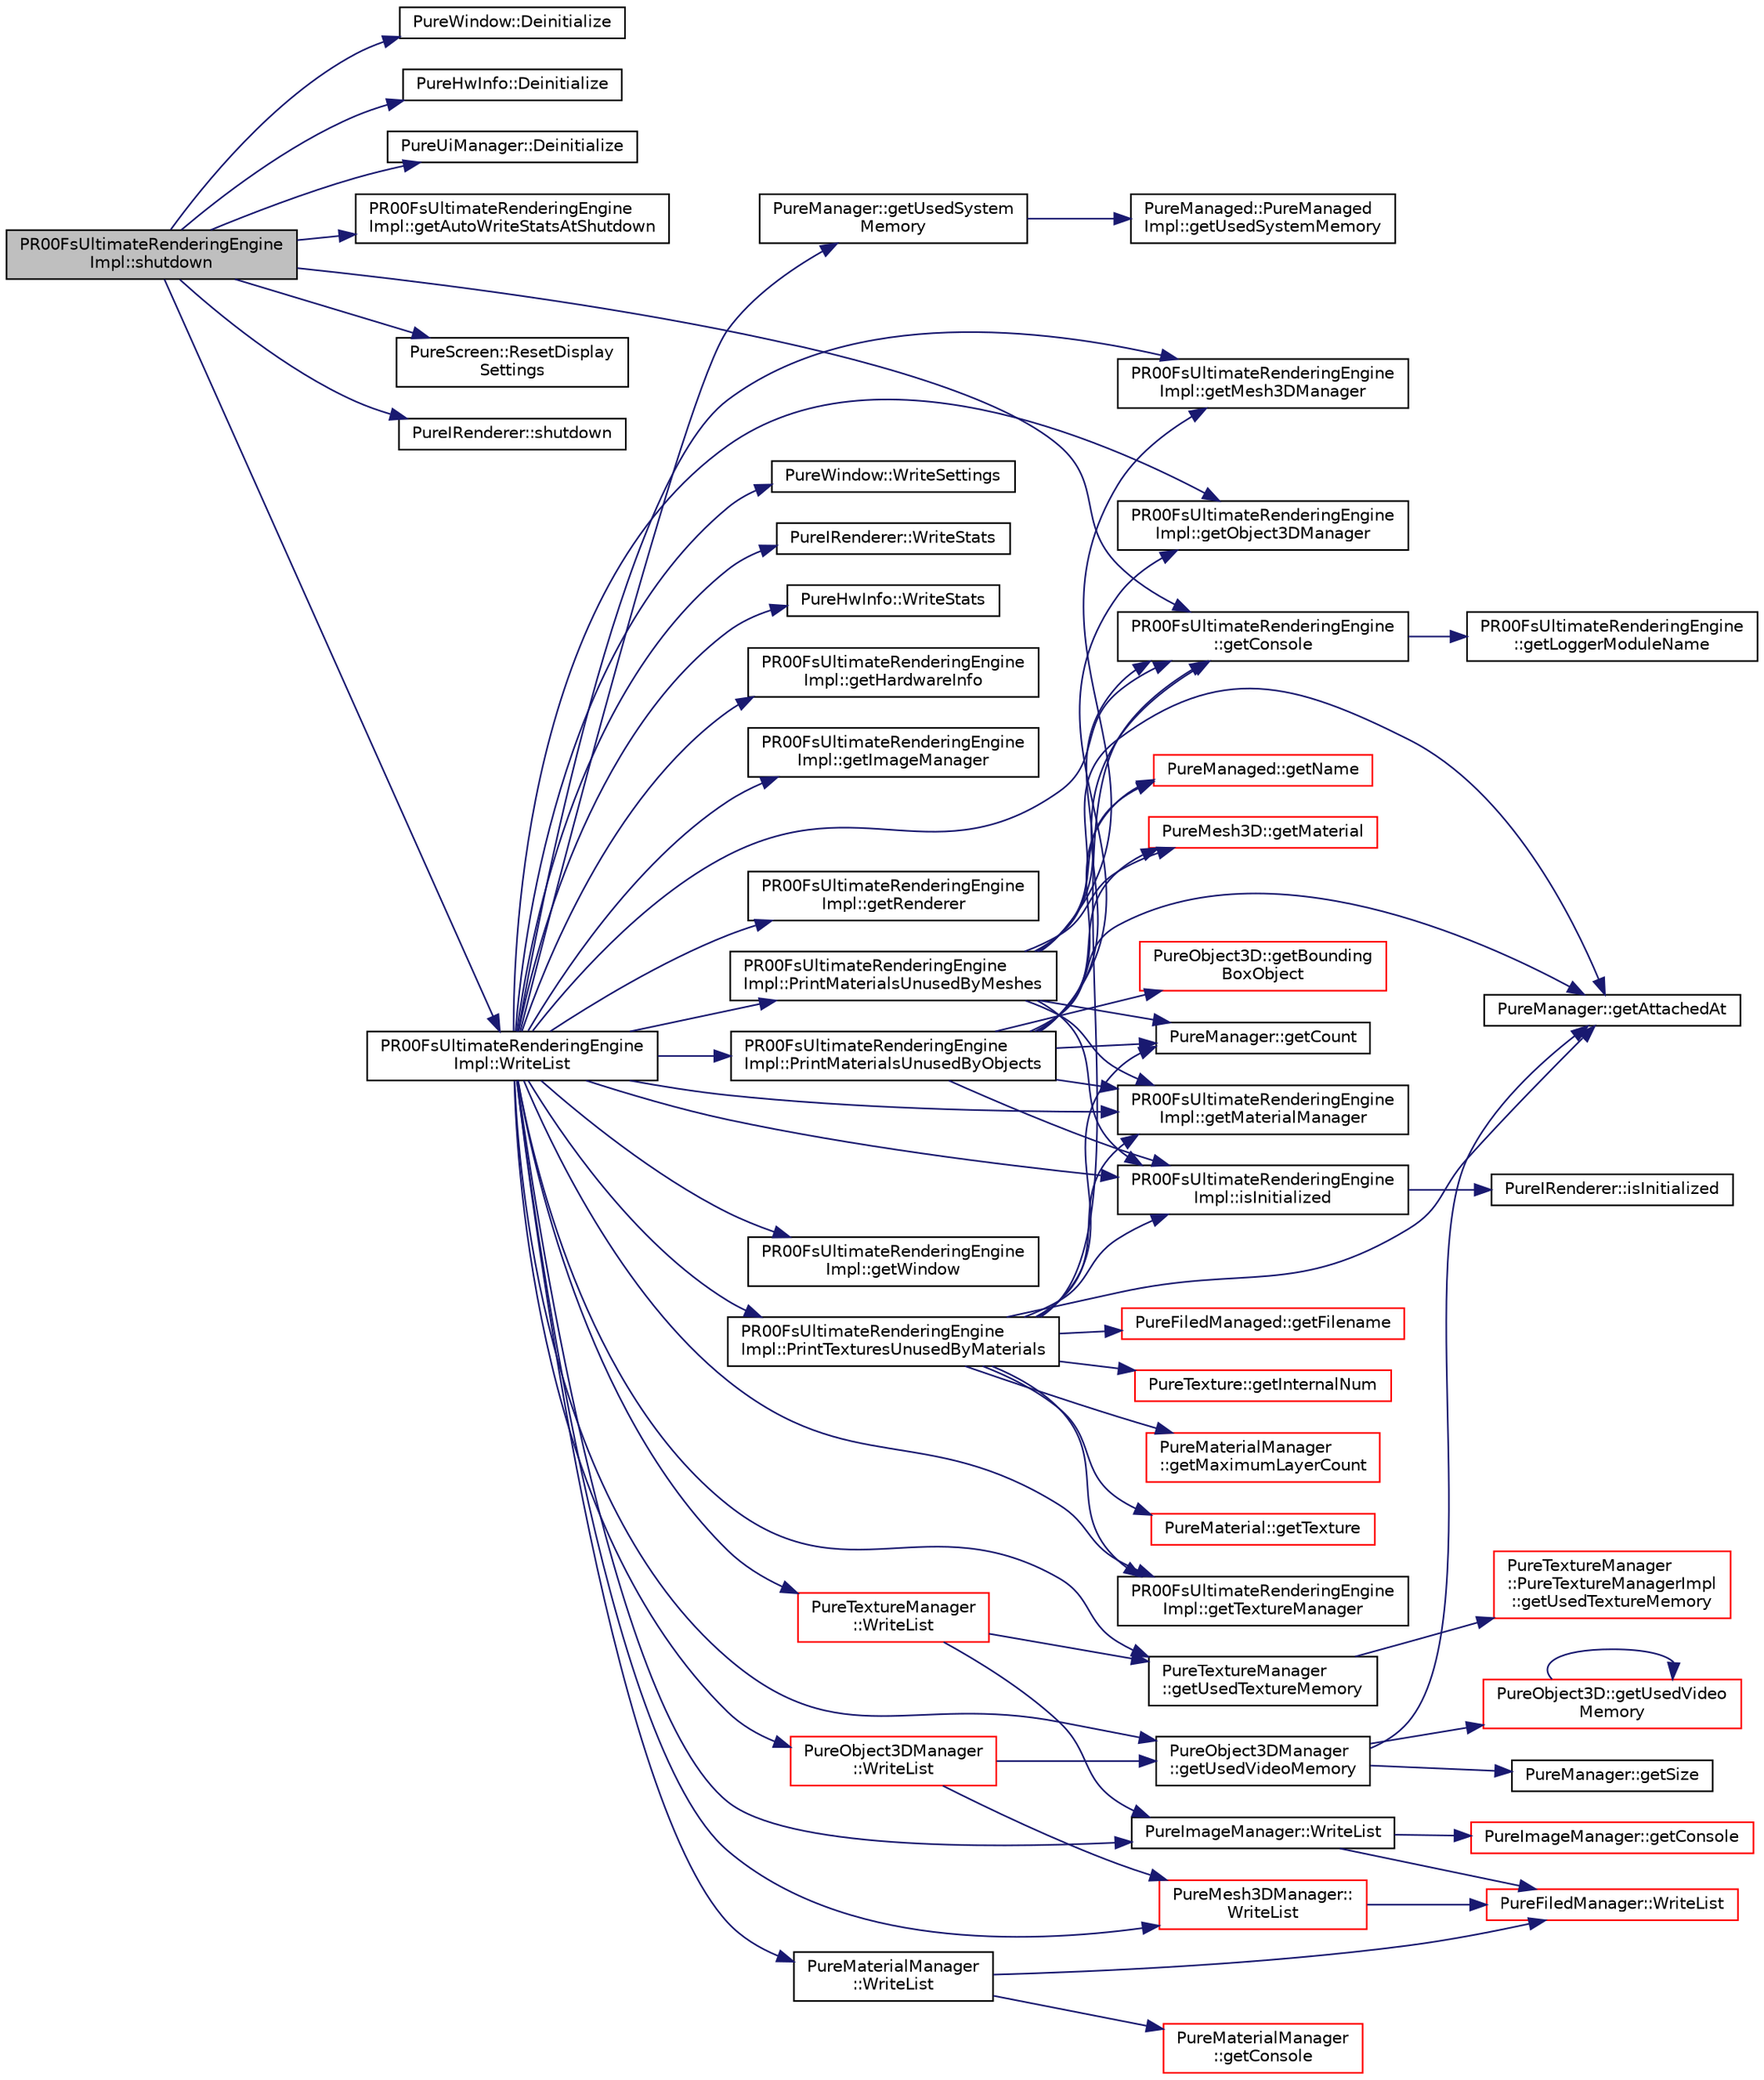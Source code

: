 digraph "PR00FsUltimateRenderingEngineImpl::shutdown"
{
 // LATEX_PDF_SIZE
  edge [fontname="Helvetica",fontsize="10",labelfontname="Helvetica",labelfontsize="10"];
  node [fontname="Helvetica",fontsize="10",shape=record];
  rankdir="LR";
  Node1 [label="PR00FsUltimateRenderingEngine\lImpl::shutdown",height=0.2,width=0.4,color="black", fillcolor="grey75", style="filled", fontcolor="black",tooltip="This stops the engine."];
  Node1 -> Node2 [color="midnightblue",fontsize="10",style="solid",fontname="Helvetica"];
  Node2 [label="PureWindow::Deinitialize",height=0.2,width=0.4,color="black", fillcolor="white", style="filled",URL="$class_pure_window.html#a7d8914f933169c9053561f72fcb219b5",tooltip="This deletes the window, then initialize() can be called again later."];
  Node1 -> Node3 [color="midnightblue",fontsize="10",style="solid",fontname="Helvetica"];
  Node3 [label="PureHwInfo::Deinitialize",height=0.2,width=0.4,color="black", fillcolor="white", style="filled",URL="$class_pure_hw_info.html#ae804908d8165b712ceb48d58598d0f96",tooltip="Deinitializes the singleton instance."];
  Node1 -> Node4 [color="midnightblue",fontsize="10",style="solid",fontname="Helvetica"];
  Node4 [label="PureUiManager::Deinitialize",height=0.2,width=0.4,color="black", fillcolor="white", style="filled",URL="$class_pure_ui_manager.html#a5d179749ae2c7578bddd4fcb9a308742",tooltip="This deletes all UI elements and allocated resources, Initialize() can be called again later."];
  Node1 -> Node5 [color="midnightblue",fontsize="10",style="solid",fontname="Helvetica"];
  Node5 [label="PR00FsUltimateRenderingEngine\lImpl::getAutoWriteStatsAtShutdown",height=0.2,width=0.4,color="black", fillcolor="white", style="filled",URL="$class_p_r00_fs_ultimate_rendering_engine_impl.html#a9cf79fd87de0679d654d196c77f1b2b1",tooltip="Checks if invoke of WriteList() would happen at the beginning of shutdown()."];
  Node1 -> Node6 [color="midnightblue",fontsize="10",style="solid",fontname="Helvetica"];
  Node6 [label="PR00FsUltimateRenderingEngine\l::getConsole",height=0.2,width=0.4,color="black", fillcolor="white", style="filled",URL="$class_p_r00_fs_ultimate_rendering_engine.html#a5bcf1d9cc74a732a647fa4138f74f476",tooltip="Returns access to console preset with logger module name as this class."];
  Node6 -> Node7 [color="midnightblue",fontsize="10",style="solid",fontname="Helvetica"];
  Node7 [label="PR00FsUltimateRenderingEngine\l::getLoggerModuleName",height=0.2,width=0.4,color="black", fillcolor="white", style="filled",URL="$class_p_r00_fs_ultimate_rendering_engine.html#a95bc1e80a8e0a3fbdc0d0b57cd7197a6",tooltip="Returns the logger module name of this class."];
  Node1 -> Node8 [color="midnightblue",fontsize="10",style="solid",fontname="Helvetica"];
  Node8 [label="PureScreen::ResetDisplay\lSettings",height=0.2,width=0.4,color="black", fillcolor="white", style="filled",URL="$class_pure_screen.html#a23c2e1349518c27ae174f32fd539b024",tooltip="Resets the original display settings."];
  Node1 -> Node9 [color="midnightblue",fontsize="10",style="solid",fontname="Helvetica"];
  Node9 [label="PureIRenderer::shutdown",height=0.2,width=0.4,color="black", fillcolor="white", style="filled",URL="$class_pure_i_renderer.html#aa3cf349f04d0336a30c5d7a8b90fb0b5",tooltip="This stops the renderer."];
  Node1 -> Node10 [color="midnightblue",fontsize="10",style="solid",fontname="Helvetica"];
  Node10 [label="PR00FsUltimateRenderingEngine\lImpl::WriteList",height=0.2,width=0.4,color="black", fillcolor="white", style="filled",URL="$class_p_r00_fs_ultimate_rendering_engine_impl.html#a8b8d42c3a58e4292056073da53596824",tooltip="Invoke WriteList() of all children instances."];
  Node10 -> Node6 [color="midnightblue",fontsize="10",style="solid",fontname="Helvetica"];
  Node10 -> Node11 [color="midnightblue",fontsize="10",style="solid",fontname="Helvetica"];
  Node11 [label="PR00FsUltimateRenderingEngine\lImpl::getHardwareInfo",height=0.2,width=0.4,color="black", fillcolor="white", style="filled",URL="$class_p_r00_fs_ultimate_rendering_engine_impl.html#a0687de26bbab56b909d7a44f85074ee3",tooltip="Get access to hardware information."];
  Node10 -> Node12 [color="midnightblue",fontsize="10",style="solid",fontname="Helvetica"];
  Node12 [label="PR00FsUltimateRenderingEngine\lImpl::getImageManager",height=0.2,width=0.4,color="black", fillcolor="white", style="filled",URL="$class_p_r00_fs_ultimate_rendering_engine_impl.html#a3b3506ee1874925e3e9f88be686e1e8b",tooltip="Get access to image handler functions."];
  Node10 -> Node13 [color="midnightblue",fontsize="10",style="solid",fontname="Helvetica"];
  Node13 [label="PR00FsUltimateRenderingEngine\lImpl::getMaterialManager",height=0.2,width=0.4,color="black", fillcolor="white", style="filled",URL="$class_p_r00_fs_ultimate_rendering_engine_impl.html#a505a8e844b86a454aee09979647e00db",tooltip="Get access to material handler functions."];
  Node10 -> Node14 [color="midnightblue",fontsize="10",style="solid",fontname="Helvetica"];
  Node14 [label="PR00FsUltimateRenderingEngine\lImpl::getMesh3DManager",height=0.2,width=0.4,color="black", fillcolor="white", style="filled",URL="$class_p_r00_fs_ultimate_rendering_engine_impl.html#a5e000c1965e2d401186a0df6fa9e5413",tooltip="Get access to Mesh3D handler functions."];
  Node10 -> Node15 [color="midnightblue",fontsize="10",style="solid",fontname="Helvetica"];
  Node15 [label="PR00FsUltimateRenderingEngine\lImpl::getObject3DManager",height=0.2,width=0.4,color="black", fillcolor="white", style="filled",URL="$class_p_r00_fs_ultimate_rendering_engine_impl.html#ae2fbde96c3793f18116b5e77a345a9a8",tooltip="Get access to Object3D handler functions."];
  Node10 -> Node16 [color="midnightblue",fontsize="10",style="solid",fontname="Helvetica"];
  Node16 [label="PR00FsUltimateRenderingEngine\lImpl::getRenderer",height=0.2,width=0.4,color="black", fillcolor="white", style="filled",URL="$class_p_r00_fs_ultimate_rendering_engine_impl.html#ada925ee7409e3382531456039127dd73",tooltip="Get access to the selected renderer."];
  Node10 -> Node17 [color="midnightblue",fontsize="10",style="solid",fontname="Helvetica"];
  Node17 [label="PR00FsUltimateRenderingEngine\lImpl::getTextureManager",height=0.2,width=0.4,color="black", fillcolor="white", style="filled",URL="$class_p_r00_fs_ultimate_rendering_engine_impl.html#abd818112cc75ceff172d4a503a51bd68",tooltip="Get access to texture handler functions."];
  Node10 -> Node18 [color="midnightblue",fontsize="10",style="solid",fontname="Helvetica"];
  Node18 [label="PureManager::getUsedSystem\lMemory",height=0.2,width=0.4,color="black", fillcolor="white", style="filled",URL="$class_pure_manager.html#a5dab602841941076717e001ec875b5a0",tooltip="Gets the amount of allocated system memory for all manageds owner by this manager."];
  Node18 -> Node19 [color="midnightblue",fontsize="10",style="solid",fontname="Helvetica"];
  Node19 [label="PureManaged::PureManaged\lImpl::getUsedSystemMemory",height=0.2,width=0.4,color="black", fillcolor="white", style="filled",URL="$class_pure_managed_1_1_pure_managed_impl.html#a3586dd5d6a8543342f7814593d055b46",tooltip="Gets the amount of allocated system memory for this managed."];
  Node10 -> Node20 [color="midnightblue",fontsize="10",style="solid",fontname="Helvetica"];
  Node20 [label="PureTextureManager\l::getUsedTextureMemory",height=0.2,width=0.4,color="black", fillcolor="white", style="filled",URL="$class_pure_texture_manager.html#a60abc93f3d9915ca740ad1246ad38804",tooltip="Gets the total amount of allocated VRAM by all of the textures."];
  Node20 -> Node21 [color="midnightblue",fontsize="10",style="solid",fontname="Helvetica"];
  Node21 [label="PureTextureManager\l::PureTextureManagerImpl\l::getUsedTextureMemory",height=0.2,width=0.4,color="red", fillcolor="white", style="filled",URL="$class_pure_texture_manager_1_1_pure_texture_manager_impl.html#ab4a35cb4e3ca0602056b2276018f843e",tooltip=" "];
  Node10 -> Node24 [color="midnightblue",fontsize="10",style="solid",fontname="Helvetica"];
  Node24 [label="PureObject3DManager\l::getUsedVideoMemory",height=0.2,width=0.4,color="black", fillcolor="white", style="filled",URL="$class_pure_object3_d_manager.html#afa55c3c5b2eeaf37d9f8f9e730a0fe0d",tooltip="Gets the amount of allocated video memory for all objects owner by this manager."];
  Node24 -> Node25 [color="midnightblue",fontsize="10",style="solid",fontname="Helvetica"];
  Node25 [label="PureManager::getAttachedAt",height=0.2,width=0.4,color="black", fillcolor="white", style="filled",URL="$class_pure_manager.html#a9dc649f2708925167bec9d35c5cd1dac",tooltip="Gets the pointer to the managed at the given index."];
  Node24 -> Node26 [color="midnightblue",fontsize="10",style="solid",fontname="Helvetica"];
  Node26 [label="PureManager::getSize",height=0.2,width=0.4,color="black", fillcolor="white", style="filled",URL="$class_pure_manager.html#ab0e16425f31ab0363649bfacdecec94d",tooltip="Gets the number of allocated slots for managed objects; getSize() >= getCount()."];
  Node24 -> Node27 [color="midnightblue",fontsize="10",style="solid",fontname="Helvetica"];
  Node27 [label="PureObject3D::getUsedVideo\lMemory",height=0.2,width=0.4,color="red", fillcolor="white", style="filled",URL="$class_pure_object3_d.html#a5ade8572603164e7954987b22f764560",tooltip="Gets the amount of allocated video memory."];
  Node27 -> Node27 [color="midnightblue",fontsize="10",style="solid",fontname="Helvetica"];
  Node10 -> Node53 [color="midnightblue",fontsize="10",style="solid",fontname="Helvetica"];
  Node53 [label="PR00FsUltimateRenderingEngine\lImpl::getWindow",height=0.2,width=0.4,color="black", fillcolor="white", style="filled",URL="$class_p_r00_fs_ultimate_rendering_engine_impl.html#a8af9cb960ec65b379864b2d702d63374",tooltip="Get access to window manipulation functions."];
  Node10 -> Node54 [color="midnightblue",fontsize="10",style="solid",fontname="Helvetica"];
  Node54 [label="PR00FsUltimateRenderingEngine\lImpl::isInitialized",height=0.2,width=0.4,color="black", fillcolor="white", style="filled",URL="$class_p_r00_fs_ultimate_rendering_engine_impl.html#aee0addbb450f00c2dc8c57530cac7b8c",tooltip="Gets the state of the engine."];
  Node54 -> Node55 [color="midnightblue",fontsize="10",style="solid",fontname="Helvetica"];
  Node55 [label="PureIRenderer::isInitialized",height=0.2,width=0.4,color="black", fillcolor="white", style="filled",URL="$class_pure_i_renderer.html#ad241be1a3da0de7abb0655f5aa39e21f",tooltip="Gets the state of the renderer."];
  Node10 -> Node56 [color="midnightblue",fontsize="10",style="solid",fontname="Helvetica"];
  Node56 [label="PR00FsUltimateRenderingEngine\lImpl::PrintMaterialsUnusedByMeshes",height=0.2,width=0.4,color="black", fillcolor="white", style="filled",URL="$class_p_r00_fs_ultimate_rendering_engine_impl.html#a6e4e023a40fb60ca8bef4ec98b2bcd0e",tooltip=" "];
  Node56 -> Node25 [color="midnightblue",fontsize="10",style="solid",fontname="Helvetica"];
  Node56 -> Node6 [color="midnightblue",fontsize="10",style="solid",fontname="Helvetica"];
  Node56 -> Node57 [color="midnightblue",fontsize="10",style="solid",fontname="Helvetica"];
  Node57 [label="PureManager::getCount",height=0.2,width=0.4,color="black", fillcolor="white", style="filled",URL="$class_pure_manager.html#a00243cdb714c13e7a80ad2b4d2640d72",tooltip="Gets the number of managed objects."];
  Node56 -> Node35 [color="midnightblue",fontsize="10",style="solid",fontname="Helvetica"];
  Node35 [label="PureMesh3D::getMaterial",height=0.2,width=0.4,color="red", fillcolor="white", style="filled",URL="$class_pure_mesh3_d.html#a5a24f2851af802c62d43f211828302ce",tooltip="Gets the material."];
  Node56 -> Node13 [color="midnightblue",fontsize="10",style="solid",fontname="Helvetica"];
  Node56 -> Node14 [color="midnightblue",fontsize="10",style="solid",fontname="Helvetica"];
  Node56 -> Node58 [color="midnightblue",fontsize="10",style="solid",fontname="Helvetica"];
  Node58 [label="PureManaged::getName",height=0.2,width=0.4,color="red", fillcolor="white", style="filled",URL="$class_pure_managed.html#a74b5976e4f3d08a276624c1068d3b6e4",tooltip="Gets the name."];
  Node56 -> Node54 [color="midnightblue",fontsize="10",style="solid",fontname="Helvetica"];
  Node10 -> Node60 [color="midnightblue",fontsize="10",style="solid",fontname="Helvetica"];
  Node60 [label="PR00FsUltimateRenderingEngine\lImpl::PrintMaterialsUnusedByObjects",height=0.2,width=0.4,color="black", fillcolor="white", style="filled",URL="$class_p_r00_fs_ultimate_rendering_engine_impl.html#ab6c2dd2ede50c009d895068d418a9644",tooltip=" "];
  Node60 -> Node25 [color="midnightblue",fontsize="10",style="solid",fontname="Helvetica"];
  Node60 -> Node61 [color="midnightblue",fontsize="10",style="solid",fontname="Helvetica"];
  Node61 [label="PureObject3D::getBounding\lBoxObject",height=0.2,width=0.4,color="red", fillcolor="white", style="filled",URL="$class_pure_object3_d.html#a0d36d0595c3c0974542d8320b04f988a",tooltip="Gets the bounding box object used for occlusion tests."];
  Node60 -> Node6 [color="midnightblue",fontsize="10",style="solid",fontname="Helvetica"];
  Node60 -> Node57 [color="midnightblue",fontsize="10",style="solid",fontname="Helvetica"];
  Node60 -> Node35 [color="midnightblue",fontsize="10",style="solid",fontname="Helvetica"];
  Node60 -> Node13 [color="midnightblue",fontsize="10",style="solid",fontname="Helvetica"];
  Node60 -> Node58 [color="midnightblue",fontsize="10",style="solid",fontname="Helvetica"];
  Node60 -> Node15 [color="midnightblue",fontsize="10",style="solid",fontname="Helvetica"];
  Node60 -> Node54 [color="midnightblue",fontsize="10",style="solid",fontname="Helvetica"];
  Node10 -> Node62 [color="midnightblue",fontsize="10",style="solid",fontname="Helvetica"];
  Node62 [label="PR00FsUltimateRenderingEngine\lImpl::PrintTexturesUnusedByMaterials",height=0.2,width=0.4,color="black", fillcolor="white", style="filled",URL="$class_p_r00_fs_ultimate_rendering_engine_impl.html#a7f1a98336ad92fd42622b1d3c87bf471",tooltip=" "];
  Node62 -> Node25 [color="midnightblue",fontsize="10",style="solid",fontname="Helvetica"];
  Node62 -> Node6 [color="midnightblue",fontsize="10",style="solid",fontname="Helvetica"];
  Node62 -> Node57 [color="midnightblue",fontsize="10",style="solid",fontname="Helvetica"];
  Node62 -> Node63 [color="midnightblue",fontsize="10",style="solid",fontname="Helvetica"];
  Node63 [label="PureFiledManaged::getFilename",height=0.2,width=0.4,color="red", fillcolor="white", style="filled",URL="$class_pure_filed_managed.html#aec5cd427534677fd00608e8ef20364da",tooltip="Gets the filename."];
  Node62 -> Node65 [color="midnightblue",fontsize="10",style="solid",fontname="Helvetica"];
  Node65 [label="PureTexture::getInternalNum",height=0.2,width=0.4,color="red", fillcolor="white", style="filled",URL="$class_pure_texture.html#ac138e276d86d1369d751b1d77deec13e",tooltip="Gets the internal texture ID."];
  Node62 -> Node13 [color="midnightblue",fontsize="10",style="solid",fontname="Helvetica"];
  Node62 -> Node67 [color="midnightblue",fontsize="10",style="solid",fontname="Helvetica"];
  Node67 [label="PureMaterialManager\l::getMaximumLayerCount",height=0.2,width=0.4,color="red", fillcolor="white", style="filled",URL="$class_pure_material_manager.html#a3dfa0bbaaf176c14b041e98cb4ba598c",tooltip="Tells maximum number of layers allowed per material."];
  Node62 -> Node69 [color="midnightblue",fontsize="10",style="solid",fontname="Helvetica"];
  Node69 [label="PureMaterial::getTexture",height=0.2,width=0.4,color="red", fillcolor="white", style="filled",URL="$class_pure_material.html#aac639580d21c36bce9a095a0a15ce074",tooltip="Gets the texture of the material on the specified level."];
  Node62 -> Node17 [color="midnightblue",fontsize="10",style="solid",fontname="Helvetica"];
  Node62 -> Node54 [color="midnightblue",fontsize="10",style="solid",fontname="Helvetica"];
  Node10 -> Node71 [color="midnightblue",fontsize="10",style="solid",fontname="Helvetica"];
  Node71 [label="PureImageManager::WriteList",height=0.2,width=0.4,color="black", fillcolor="white", style="filled",URL="$class_pure_image_manager.html#a8594ea8667884fe4b91e07f6f0e0a3ea",tooltip="From PureFiledManager, adding logging image size data."];
  Node71 -> Node72 [color="midnightblue",fontsize="10",style="solid",fontname="Helvetica"];
  Node72 [label="PureImageManager::getConsole",height=0.2,width=0.4,color="red", fillcolor="white", style="filled",URL="$class_pure_image_manager.html#ab6929618f83a0ae688983db7513f8d80",tooltip="Returns access to console preset with logger module name as this class."];
  Node71 -> Node74 [color="midnightblue",fontsize="10",style="solid",fontname="Helvetica"];
  Node74 [label="PureFiledManager::WriteList",height=0.2,width=0.4,color="red", fillcolor="white", style="filled",URL="$class_pure_filed_manager.html#a99fccc88189394ffeb038d42c0ef5bb2",tooltip="From PureManager, adding logging file names."];
  Node10 -> Node82 [color="midnightblue",fontsize="10",style="solid",fontname="Helvetica"];
  Node82 [label="PureMaterialManager\l::WriteList",height=0.2,width=0.4,color="black", fillcolor="white", style="filled",URL="$class_pure_material_manager.html#a95b55f03695346aa18125f7b031683bb",tooltip="From PureFiledManager, adding logging material data."];
  Node82 -> Node83 [color="midnightblue",fontsize="10",style="solid",fontname="Helvetica"];
  Node83 [label="PureMaterialManager\l::getConsole",height=0.2,width=0.4,color="red", fillcolor="white", style="filled",URL="$class_pure_material_manager.html#ab868c432979889479466704cf2a71848",tooltip="Returns access to console preset with logger module name as this class."];
  Node82 -> Node74 [color="midnightblue",fontsize="10",style="solid",fontname="Helvetica"];
  Node10 -> Node85 [color="midnightblue",fontsize="10",style="solid",fontname="Helvetica"];
  Node85 [label="PureTextureManager\l::WriteList",height=0.2,width=0.4,color="red", fillcolor="white", style="filled",URL="$class_pure_texture_manager.html#a70c6263ef1abfc2e16732909f4bda57a",tooltip="From PureImageManager, adding total texture memory usage counting."];
  Node85 -> Node20 [color="midnightblue",fontsize="10",style="solid",fontname="Helvetica"];
  Node85 -> Node71 [color="midnightblue",fontsize="10",style="solid",fontname="Helvetica"];
  Node10 -> Node88 [color="midnightblue",fontsize="10",style="solid",fontname="Helvetica"];
  Node88 [label="PureMesh3DManager::\lWriteList",height=0.2,width=0.4,color="red", fillcolor="white", style="filled",URL="$class_pure_mesh3_d_manager.html#aa729d367a8cb29fba8c3462f34320abf",tooltip="From PureFiledManager, adding logging mesh data."];
  Node88 -> Node74 [color="midnightblue",fontsize="10",style="solid",fontname="Helvetica"];
  Node10 -> Node91 [color="midnightblue",fontsize="10",style="solid",fontname="Helvetica"];
  Node91 [label="PureObject3DManager\l::WriteList",height=0.2,width=0.4,color="red", fillcolor="white", style="filled",URL="$class_pure_object3_d_manager.html#a95f524d36fbe38014f1913d36c43dd07",tooltip="From PureMesh3DManager, adding logging vertex transfer and object data, including some occlusion quer..."];
  Node91 -> Node24 [color="midnightblue",fontsize="10",style="solid",fontname="Helvetica"];
  Node91 -> Node88 [color="midnightblue",fontsize="10",style="solid",fontname="Helvetica"];
  Node10 -> Node94 [color="midnightblue",fontsize="10",style="solid",fontname="Helvetica"];
  Node94 [label="PureWindow::WriteSettings",height=0.2,width=0.4,color="black", fillcolor="white", style="filled",URL="$class_pure_window.html#a2e5c0d0dbe1536d4e26e9360a01430a2",tooltip="Writes the window properties to the console window."];
  Node10 -> Node95 [color="midnightblue",fontsize="10",style="solid",fontname="Helvetica"];
  Node95 [label="PureIRenderer::WriteStats",height=0.2,width=0.4,color="black", fillcolor="white", style="filled",URL="$class_pure_i_renderer.html#aec469331ea650f310a7de26d61cdbeb8",tooltip="Writes \"Current Statistics\" and \"Last Frame Statistics\" to the console window."];
  Node10 -> Node96 [color="midnightblue",fontsize="10",style="solid",fontname="Helvetica"];
  Node96 [label="PureHwInfo::WriteStats",height=0.2,width=0.4,color="black", fillcolor="white", style="filled",URL="$class_pure_hw_info.html#a8244b994cdd6c76727fb41e69944f4cd",tooltip="Writes statistics to the console."];
}
